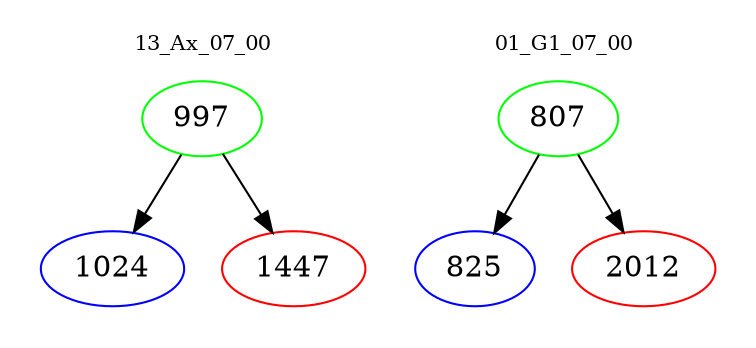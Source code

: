 digraph{
subgraph cluster_0 {
color = white
label = "13_Ax_07_00";
fontsize=10;
T0_997 [label="997", color="green"]
T0_997 -> T0_1024 [color="black"]
T0_1024 [label="1024", color="blue"]
T0_997 -> T0_1447 [color="black"]
T0_1447 [label="1447", color="red"]
}
subgraph cluster_1 {
color = white
label = "01_G1_07_00";
fontsize=10;
T1_807 [label="807", color="green"]
T1_807 -> T1_825 [color="black"]
T1_825 [label="825", color="blue"]
T1_807 -> T1_2012 [color="black"]
T1_2012 [label="2012", color="red"]
}
}
